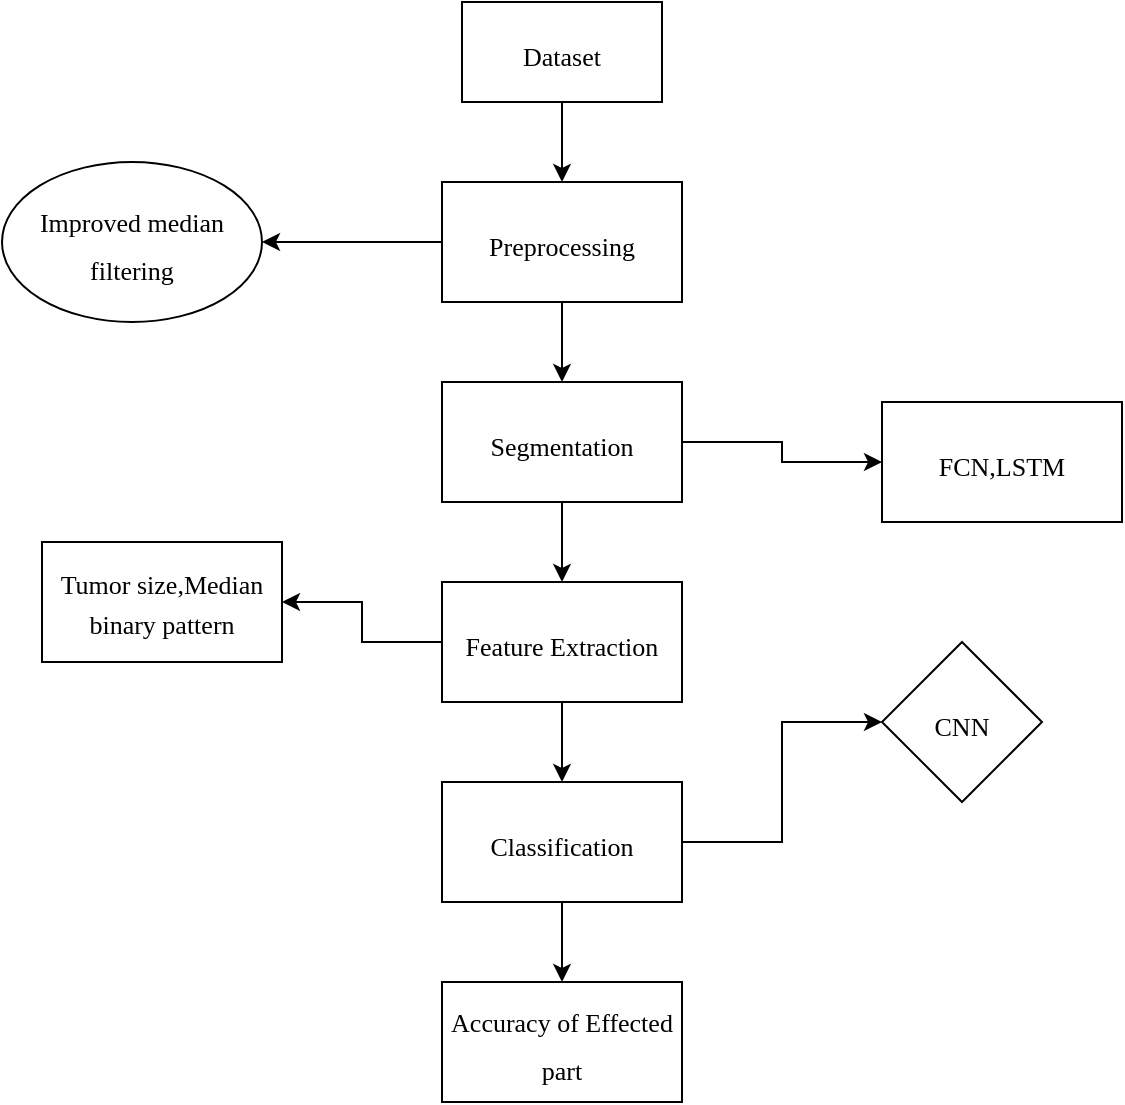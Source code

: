 <mxfile version="22.1.16" type="github">
  <diagram name="Page-1" id="JGcFwJvAqIjM5sOoiluU">
    <mxGraphModel dx="1050" dy="522" grid="1" gridSize="10" guides="1" tooltips="1" connect="1" arrows="1" fold="1" page="1" pageScale="1" pageWidth="850" pageHeight="1100" math="0" shadow="0">
      <root>
        <mxCell id="0" />
        <mxCell id="1" parent="0" />
        <mxCell id="-v4zE6dxOBKlKihDwpab-3" value="" style="edgeStyle=orthogonalEdgeStyle;rounded=0;hachureGap=4;orthogonalLoop=1;jettySize=auto;html=1;fontFamily=Architects Daughter;fontSource=https%3A%2F%2Ffonts.googleapis.com%2Fcss%3Ffamily%3DArchitects%2BDaughter;fontSize=16;" edge="1" parent="1" source="-v4zE6dxOBKlKihDwpab-1" target="-v4zE6dxOBKlKihDwpab-2">
          <mxGeometry relative="1" as="geometry" />
        </mxCell>
        <mxCell id="-v4zE6dxOBKlKihDwpab-1" value="&lt;font style=&quot;font-size: 13px;&quot; face=&quot;Verdana&quot;&gt;Dataset&lt;/font&gt;" style="rounded=0;whiteSpace=wrap;html=1;hachureGap=4;fontFamily=Architects Daughter;fontSource=https%3A%2F%2Ffonts.googleapis.com%2Fcss%3Ffamily%3DArchitects%2BDaughter;fontSize=20;" vertex="1" parent="1">
          <mxGeometry x="340" y="40" width="100" height="50" as="geometry" />
        </mxCell>
        <mxCell id="-v4zE6dxOBKlKihDwpab-5" value="" style="edgeStyle=orthogonalEdgeStyle;rounded=0;hachureGap=4;orthogonalLoop=1;jettySize=auto;html=1;fontFamily=Architects Daughter;fontSource=https%3A%2F%2Ffonts.googleapis.com%2Fcss%3Ffamily%3DArchitects%2BDaughter;fontSize=16;" edge="1" parent="1" source="-v4zE6dxOBKlKihDwpab-2" target="-v4zE6dxOBKlKihDwpab-4">
          <mxGeometry relative="1" as="geometry" />
        </mxCell>
        <mxCell id="-v4zE6dxOBKlKihDwpab-8" value="" style="edgeStyle=orthogonalEdgeStyle;rounded=0;hachureGap=4;orthogonalLoop=1;jettySize=auto;html=1;fontFamily=Architects Daughter;fontSource=https%3A%2F%2Ffonts.googleapis.com%2Fcss%3Ffamily%3DArchitects%2BDaughter;fontSize=16;" edge="1" parent="1" source="-v4zE6dxOBKlKihDwpab-2" target="-v4zE6dxOBKlKihDwpab-6">
          <mxGeometry relative="1" as="geometry" />
        </mxCell>
        <mxCell id="-v4zE6dxOBKlKihDwpab-2" value="&lt;font style=&quot;font-size: 13px;&quot; face=&quot;Verdana&quot;&gt;Preprocessing&lt;/font&gt;" style="rounded=0;whiteSpace=wrap;html=1;hachureGap=4;fontFamily=Architects Daughter;fontSource=https%3A%2F%2Ffonts.googleapis.com%2Fcss%3Ffamily%3DArchitects%2BDaughter;fontSize=20;" vertex="1" parent="1">
          <mxGeometry x="330" y="130" width="120" height="60" as="geometry" />
        </mxCell>
        <mxCell id="-v4zE6dxOBKlKihDwpab-4" value="&lt;font style=&quot;font-size: 13px;&quot; face=&quot;Verdana&quot;&gt;Improved median filtering&lt;/font&gt;" style="ellipse;whiteSpace=wrap;html=1;hachureGap=4;fontFamily=Architects Daughter;fontSource=https%3A%2F%2Ffonts.googleapis.com%2Fcss%3Ffamily%3DArchitects%2BDaughter;fontSize=20;" vertex="1" parent="1">
          <mxGeometry x="110" y="120" width="130" height="80" as="geometry" />
        </mxCell>
        <mxCell id="-v4zE6dxOBKlKihDwpab-9" value="" style="edgeStyle=orthogonalEdgeStyle;rounded=0;hachureGap=4;orthogonalLoop=1;jettySize=auto;html=1;fontFamily=Architects Daughter;fontSource=https%3A%2F%2Ffonts.googleapis.com%2Fcss%3Ffamily%3DArchitects%2BDaughter;fontSize=16;" edge="1" parent="1" source="-v4zE6dxOBKlKihDwpab-6" target="-v4zE6dxOBKlKihDwpab-7">
          <mxGeometry relative="1" as="geometry" />
        </mxCell>
        <mxCell id="-v4zE6dxOBKlKihDwpab-18" value="" style="edgeStyle=orthogonalEdgeStyle;rounded=0;hachureGap=4;orthogonalLoop=1;jettySize=auto;html=1;fontFamily=Architects Daughter;fontSource=https%3A%2F%2Ffonts.googleapis.com%2Fcss%3Ffamily%3DArchitects%2BDaughter;fontSize=16;" edge="1" parent="1" source="-v4zE6dxOBKlKihDwpab-6" target="-v4zE6dxOBKlKihDwpab-17">
          <mxGeometry relative="1" as="geometry" />
        </mxCell>
        <mxCell id="-v4zE6dxOBKlKihDwpab-6" value="&lt;font style=&quot;font-size: 13px;&quot; face=&quot;Verdana&quot;&gt;Segmentation&lt;/font&gt;" style="rounded=0;whiteSpace=wrap;html=1;hachureGap=4;fontFamily=Architects Daughter;fontSource=https%3A%2F%2Ffonts.googleapis.com%2Fcss%3Ffamily%3DArchitects%2BDaughter;fontSize=20;" vertex="1" parent="1">
          <mxGeometry x="330" y="230" width="120" height="60" as="geometry" />
        </mxCell>
        <mxCell id="-v4zE6dxOBKlKihDwpab-12" value="" style="edgeStyle=orthogonalEdgeStyle;rounded=0;hachureGap=4;orthogonalLoop=1;jettySize=auto;html=1;fontFamily=Architects Daughter;fontSource=https%3A%2F%2Ffonts.googleapis.com%2Fcss%3Ffamily%3DArchitects%2BDaughter;fontSize=16;" edge="1" parent="1" source="-v4zE6dxOBKlKihDwpab-7" target="-v4zE6dxOBKlKihDwpab-10">
          <mxGeometry relative="1" as="geometry" />
        </mxCell>
        <mxCell id="-v4zE6dxOBKlKihDwpab-14" value="" style="edgeStyle=orthogonalEdgeStyle;rounded=0;hachureGap=4;orthogonalLoop=1;jettySize=auto;html=1;fontFamily=Architects Daughter;fontSource=https%3A%2F%2Ffonts.googleapis.com%2Fcss%3Ffamily%3DArchitects%2BDaughter;fontSize=16;" edge="1" parent="1" source="-v4zE6dxOBKlKihDwpab-7" target="-v4zE6dxOBKlKihDwpab-13">
          <mxGeometry relative="1" as="geometry" />
        </mxCell>
        <mxCell id="-v4zE6dxOBKlKihDwpab-7" value="&lt;font style=&quot;font-size: 13px;&quot; face=&quot;Verdana&quot;&gt;Feature Extraction&lt;/font&gt;" style="rounded=0;whiteSpace=wrap;html=1;hachureGap=4;fontFamily=Architects Daughter;fontSource=https%3A%2F%2Ffonts.googleapis.com%2Fcss%3Ffamily%3DArchitects%2BDaughter;fontSize=20;" vertex="1" parent="1">
          <mxGeometry x="330" y="330" width="120" height="60" as="geometry" />
        </mxCell>
        <mxCell id="-v4zE6dxOBKlKihDwpab-10" value="&lt;p style=&quot;line-height: 90%;&quot;&gt;&lt;font style=&quot;font-size: 13px;&quot; face=&quot;Verdana&quot;&gt;Tumor size,Median binary pattern&lt;/font&gt;&lt;/p&gt;" style="rounded=0;whiteSpace=wrap;html=1;hachureGap=4;fontFamily=Architects Daughter;fontSource=https%3A%2F%2Ffonts.googleapis.com%2Fcss%3Ffamily%3DArchitects%2BDaughter;fontSize=20;" vertex="1" parent="1">
          <mxGeometry x="130" y="310" width="120" height="60" as="geometry" />
        </mxCell>
        <mxCell id="-v4zE6dxOBKlKihDwpab-16" value="" style="edgeStyle=orthogonalEdgeStyle;rounded=0;hachureGap=4;orthogonalLoop=1;jettySize=auto;html=1;fontFamily=Architects Daughter;fontSource=https%3A%2F%2Ffonts.googleapis.com%2Fcss%3Ffamily%3DArchitects%2BDaughter;fontSize=16;" edge="1" parent="1" source="-v4zE6dxOBKlKihDwpab-13" target="-v4zE6dxOBKlKihDwpab-15">
          <mxGeometry relative="1" as="geometry" />
        </mxCell>
        <mxCell id="-v4zE6dxOBKlKihDwpab-20" value="" style="edgeStyle=orthogonalEdgeStyle;rounded=0;hachureGap=4;orthogonalLoop=1;jettySize=auto;html=1;fontFamily=Architects Daughter;fontSource=https%3A%2F%2Ffonts.googleapis.com%2Fcss%3Ffamily%3DArchitects%2BDaughter;fontSize=16;" edge="1" parent="1" source="-v4zE6dxOBKlKihDwpab-13" target="-v4zE6dxOBKlKihDwpab-19">
          <mxGeometry relative="1" as="geometry" />
        </mxCell>
        <mxCell id="-v4zE6dxOBKlKihDwpab-13" value="&lt;font style=&quot;font-size: 13px;&quot; face=&quot;Verdana&quot;&gt;Classification&lt;/font&gt;" style="rounded=0;whiteSpace=wrap;html=1;hachureGap=4;fontFamily=Architects Daughter;fontSource=https%3A%2F%2Ffonts.googleapis.com%2Fcss%3Ffamily%3DArchitects%2BDaughter;fontSize=20;" vertex="1" parent="1">
          <mxGeometry x="330" y="430" width="120" height="60" as="geometry" />
        </mxCell>
        <mxCell id="-v4zE6dxOBKlKihDwpab-15" value="&lt;font style=&quot;font-size: 13px;&quot; face=&quot;Verdana&quot;&gt;Accuracy of Effected part&lt;/font&gt;" style="rounded=0;whiteSpace=wrap;html=1;hachureGap=4;fontFamily=Architects Daughter;fontSource=https%3A%2F%2Ffonts.googleapis.com%2Fcss%3Ffamily%3DArchitects%2BDaughter;fontSize=20;" vertex="1" parent="1">
          <mxGeometry x="330" y="530" width="120" height="60" as="geometry" />
        </mxCell>
        <mxCell id="-v4zE6dxOBKlKihDwpab-17" value="&lt;font style=&quot;font-size: 13px;&quot; face=&quot;Verdana&quot;&gt;FCN,LSTM&lt;/font&gt;" style="rounded=0;whiteSpace=wrap;html=1;hachureGap=4;fontFamily=Architects Daughter;fontSource=https%3A%2F%2Ffonts.googleapis.com%2Fcss%3Ffamily%3DArchitects%2BDaughter;fontSize=20;" vertex="1" parent="1">
          <mxGeometry x="550" y="240" width="120" height="60" as="geometry" />
        </mxCell>
        <mxCell id="-v4zE6dxOBKlKihDwpab-19" value="&lt;font style=&quot;font-size: 13px;&quot; face=&quot;Verdana&quot;&gt;CNN&lt;/font&gt;" style="rhombus;whiteSpace=wrap;html=1;hachureGap=4;fontFamily=Architects Daughter;fontSource=https%3A%2F%2Ffonts.googleapis.com%2Fcss%3Ffamily%3DArchitects%2BDaughter;fontSize=20;" vertex="1" parent="1">
          <mxGeometry x="550" y="360" width="80" height="80" as="geometry" />
        </mxCell>
      </root>
    </mxGraphModel>
  </diagram>
</mxfile>
